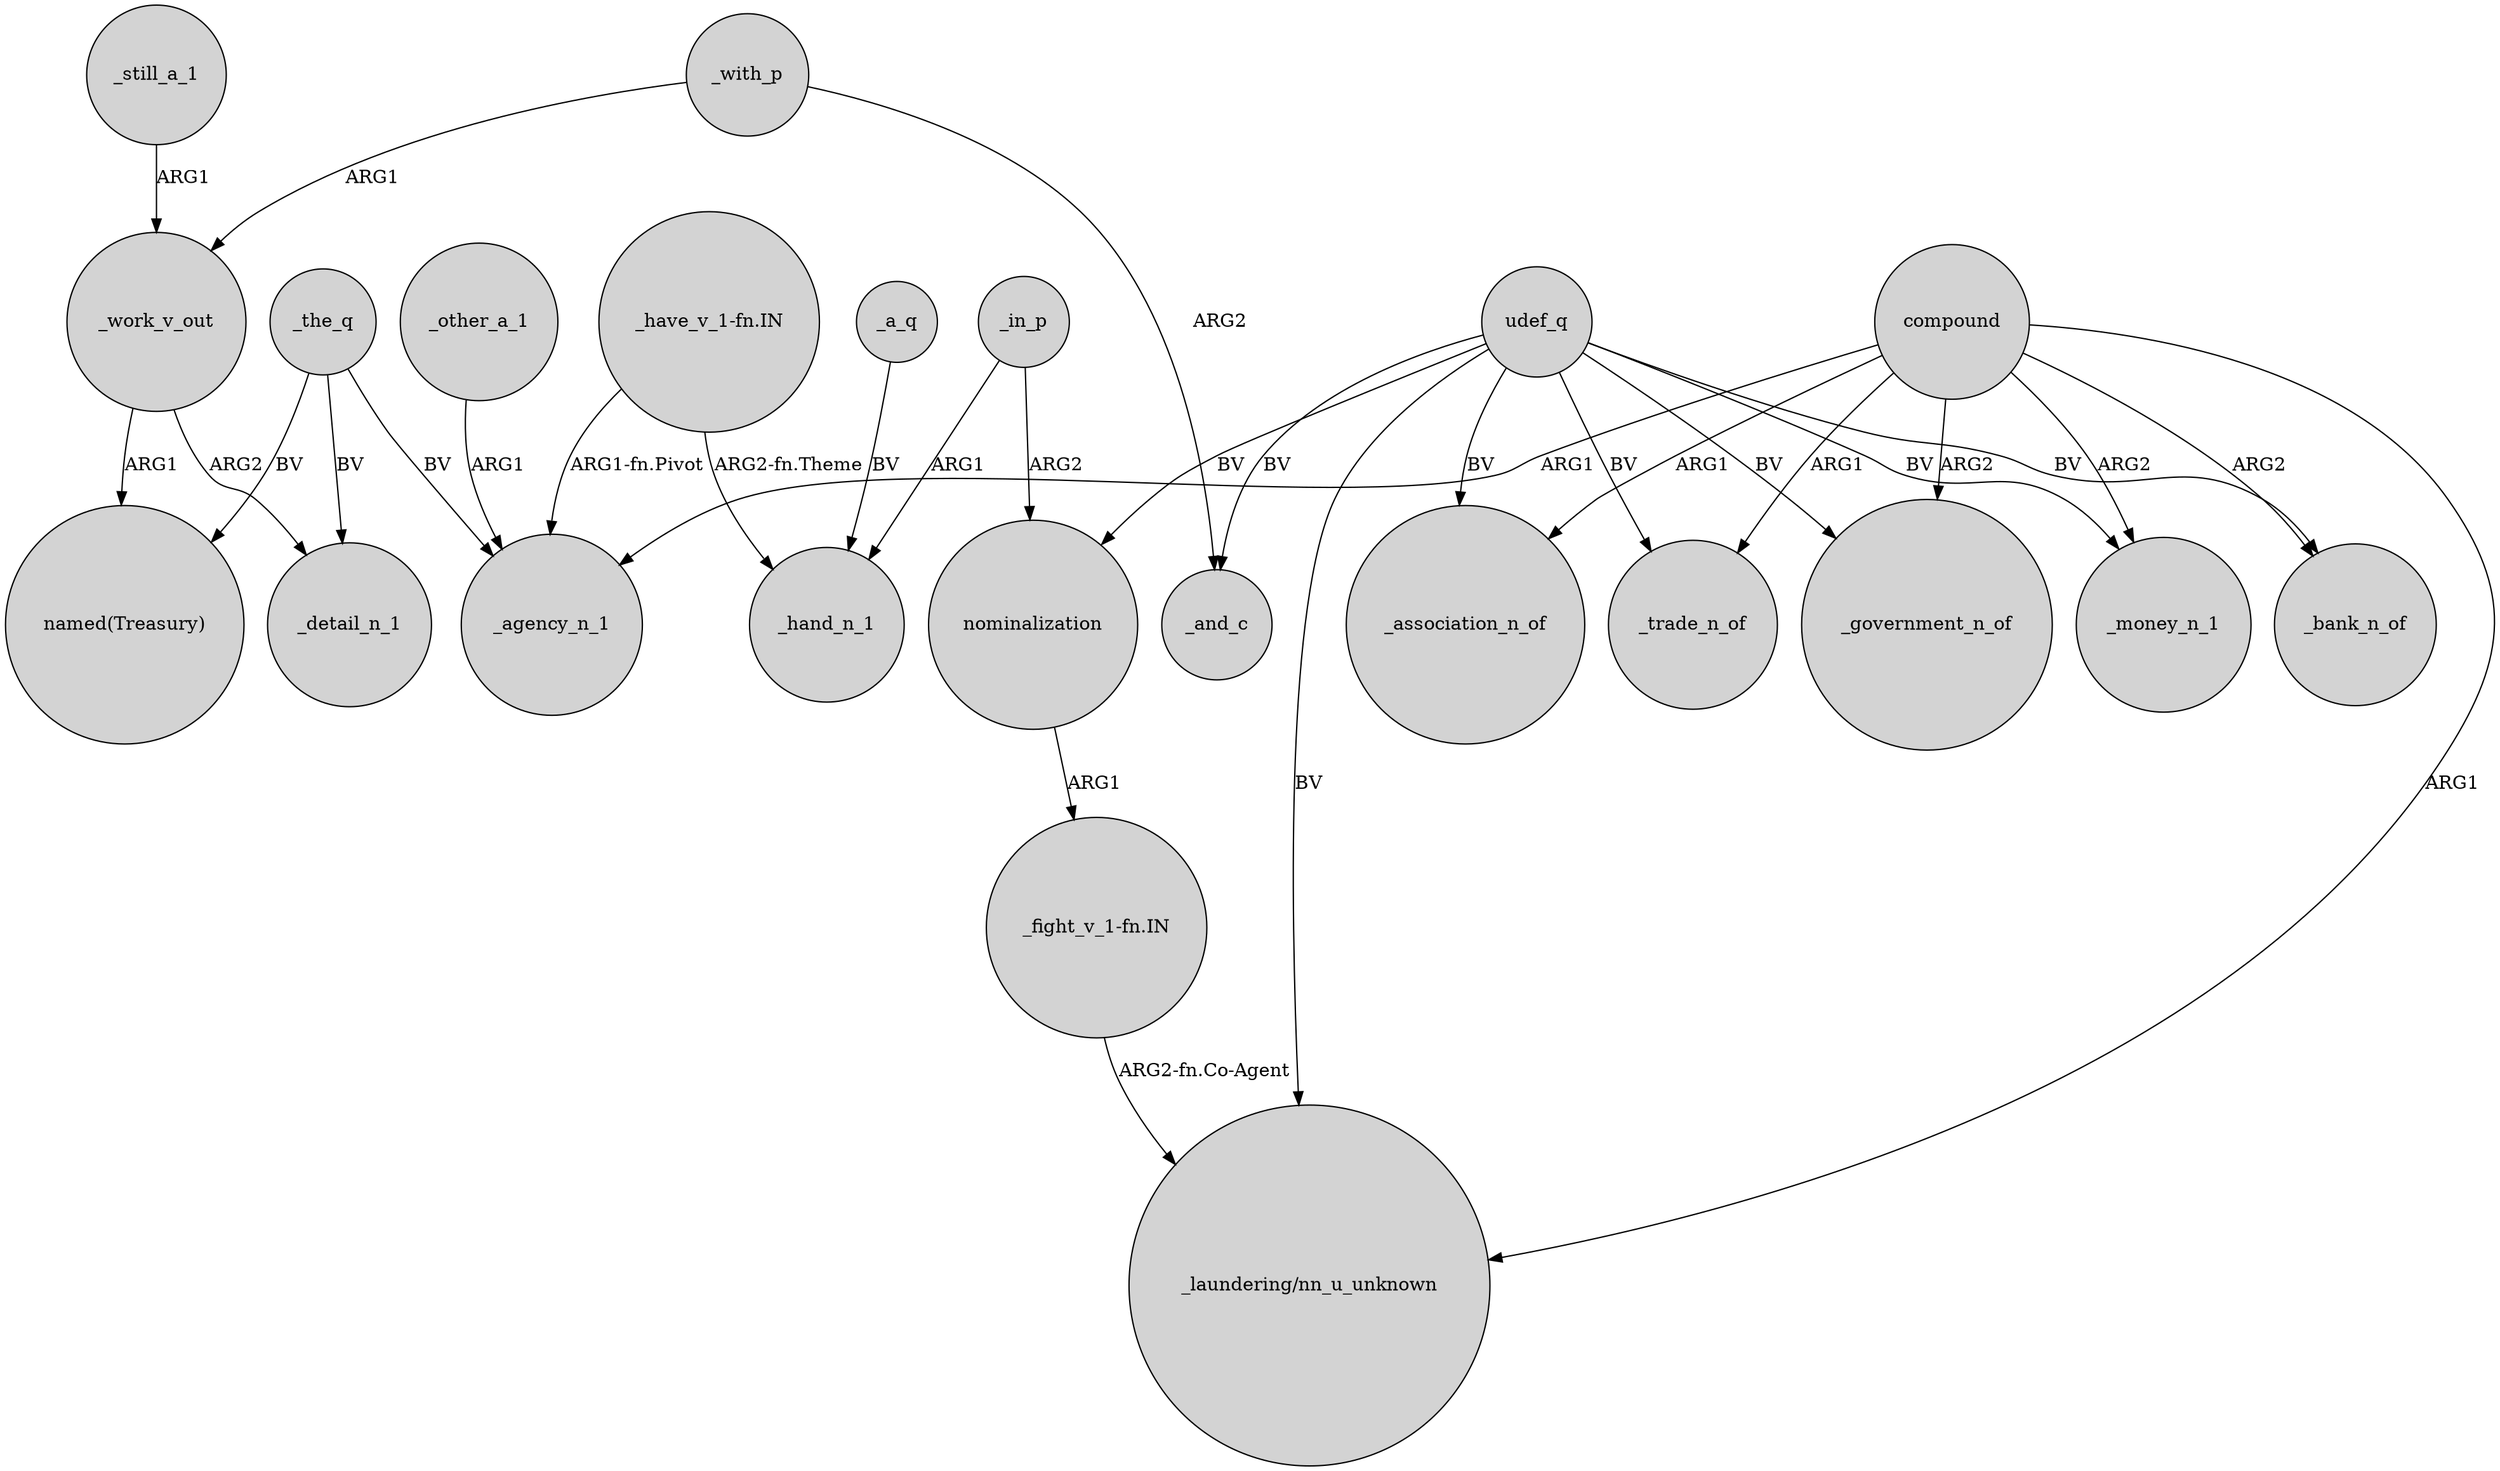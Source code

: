 digraph {
	node [shape=circle style=filled]
	_with_p -> _and_c [label=ARG2]
	_the_q -> _agency_n_1 [label=BV]
	udef_q -> _trade_n_of [label=BV]
	udef_q -> _money_n_1 [label=BV]
	compound -> _agency_n_1 [label=ARG1]
	compound -> _bank_n_of [label=ARG2]
	_in_p -> _hand_n_1 [label=ARG1]
	compound -> _government_n_of [label=ARG2]
	udef_q -> _government_n_of [label=BV]
	compound -> _trade_n_of [label=ARG1]
	_still_a_1 -> _work_v_out [label=ARG1]
	_the_q -> _detail_n_1 [label=BV]
	"_have_v_1-fn.IN" -> _agency_n_1 [label="ARG1-fn.Pivot"]
	_work_v_out -> "named(Treasury)" [label=ARG1]
	udef_q -> "_laundering/nn_u_unknown" [label=BV]
	nominalization -> "_fight_v_1-fn.IN" [label=ARG1]
	"_fight_v_1-fn.IN" -> "_laundering/nn_u_unknown" [label="ARG2-fn.Co-Agent"]
	compound -> _money_n_1 [label=ARG2]
	udef_q -> _association_n_of [label=BV]
	_with_p -> _work_v_out [label=ARG1]
	udef_q -> nominalization [label=BV]
	compound -> "_laundering/nn_u_unknown" [label=ARG1]
	_a_q -> _hand_n_1 [label=BV]
	_other_a_1 -> _agency_n_1 [label=ARG1]
	_the_q -> "named(Treasury)" [label=BV]
	_work_v_out -> _detail_n_1 [label=ARG2]
	_in_p -> nominalization [label=ARG2]
	udef_q -> _and_c [label=BV]
	compound -> _association_n_of [label=ARG1]
	udef_q -> _bank_n_of [label=BV]
	"_have_v_1-fn.IN" -> _hand_n_1 [label="ARG2-fn.Theme"]
}
